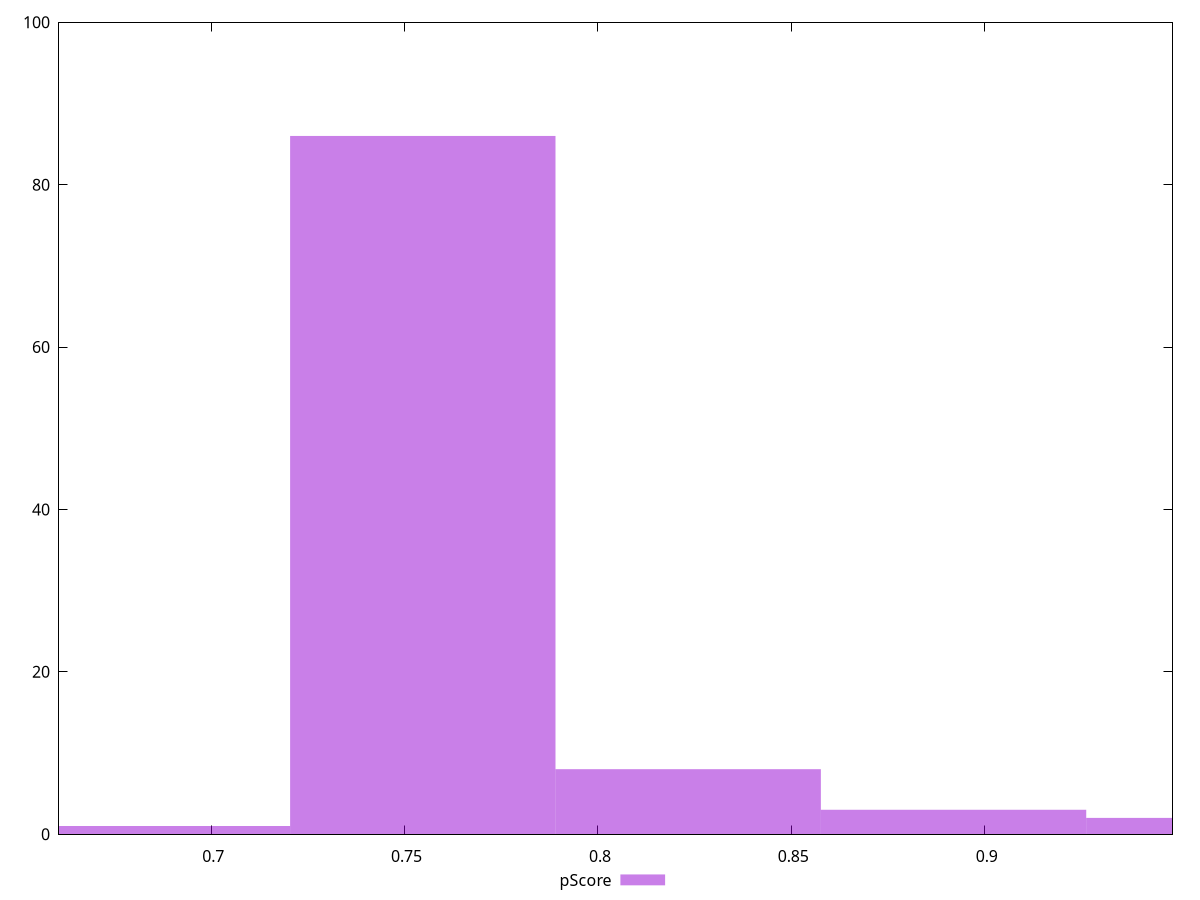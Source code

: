 reset

$pScore <<EOF
0.7547255640035255 86
0.823336978912937 8
0.9605598087317598 2
0.6861141490941142 1
0.8919483938223485 3
EOF

set key outside below
set boxwidth 0.06861141490941142
set xrange [0.6606666666666667:0.9485575000196695]
set yrange [0:100]
set trange [0:100]
set style fill transparent solid 0.5 noborder
set terminal svg size 640, 490 enhanced background rgb 'white'
set output "report_00013_2021-02-09T12-04-24.940Z/uses-rel-preconnect/samples/pages+cached+noadtech+nomedia/pScore/histogram.svg"

plot $pScore title "pScore" with boxes

reset
